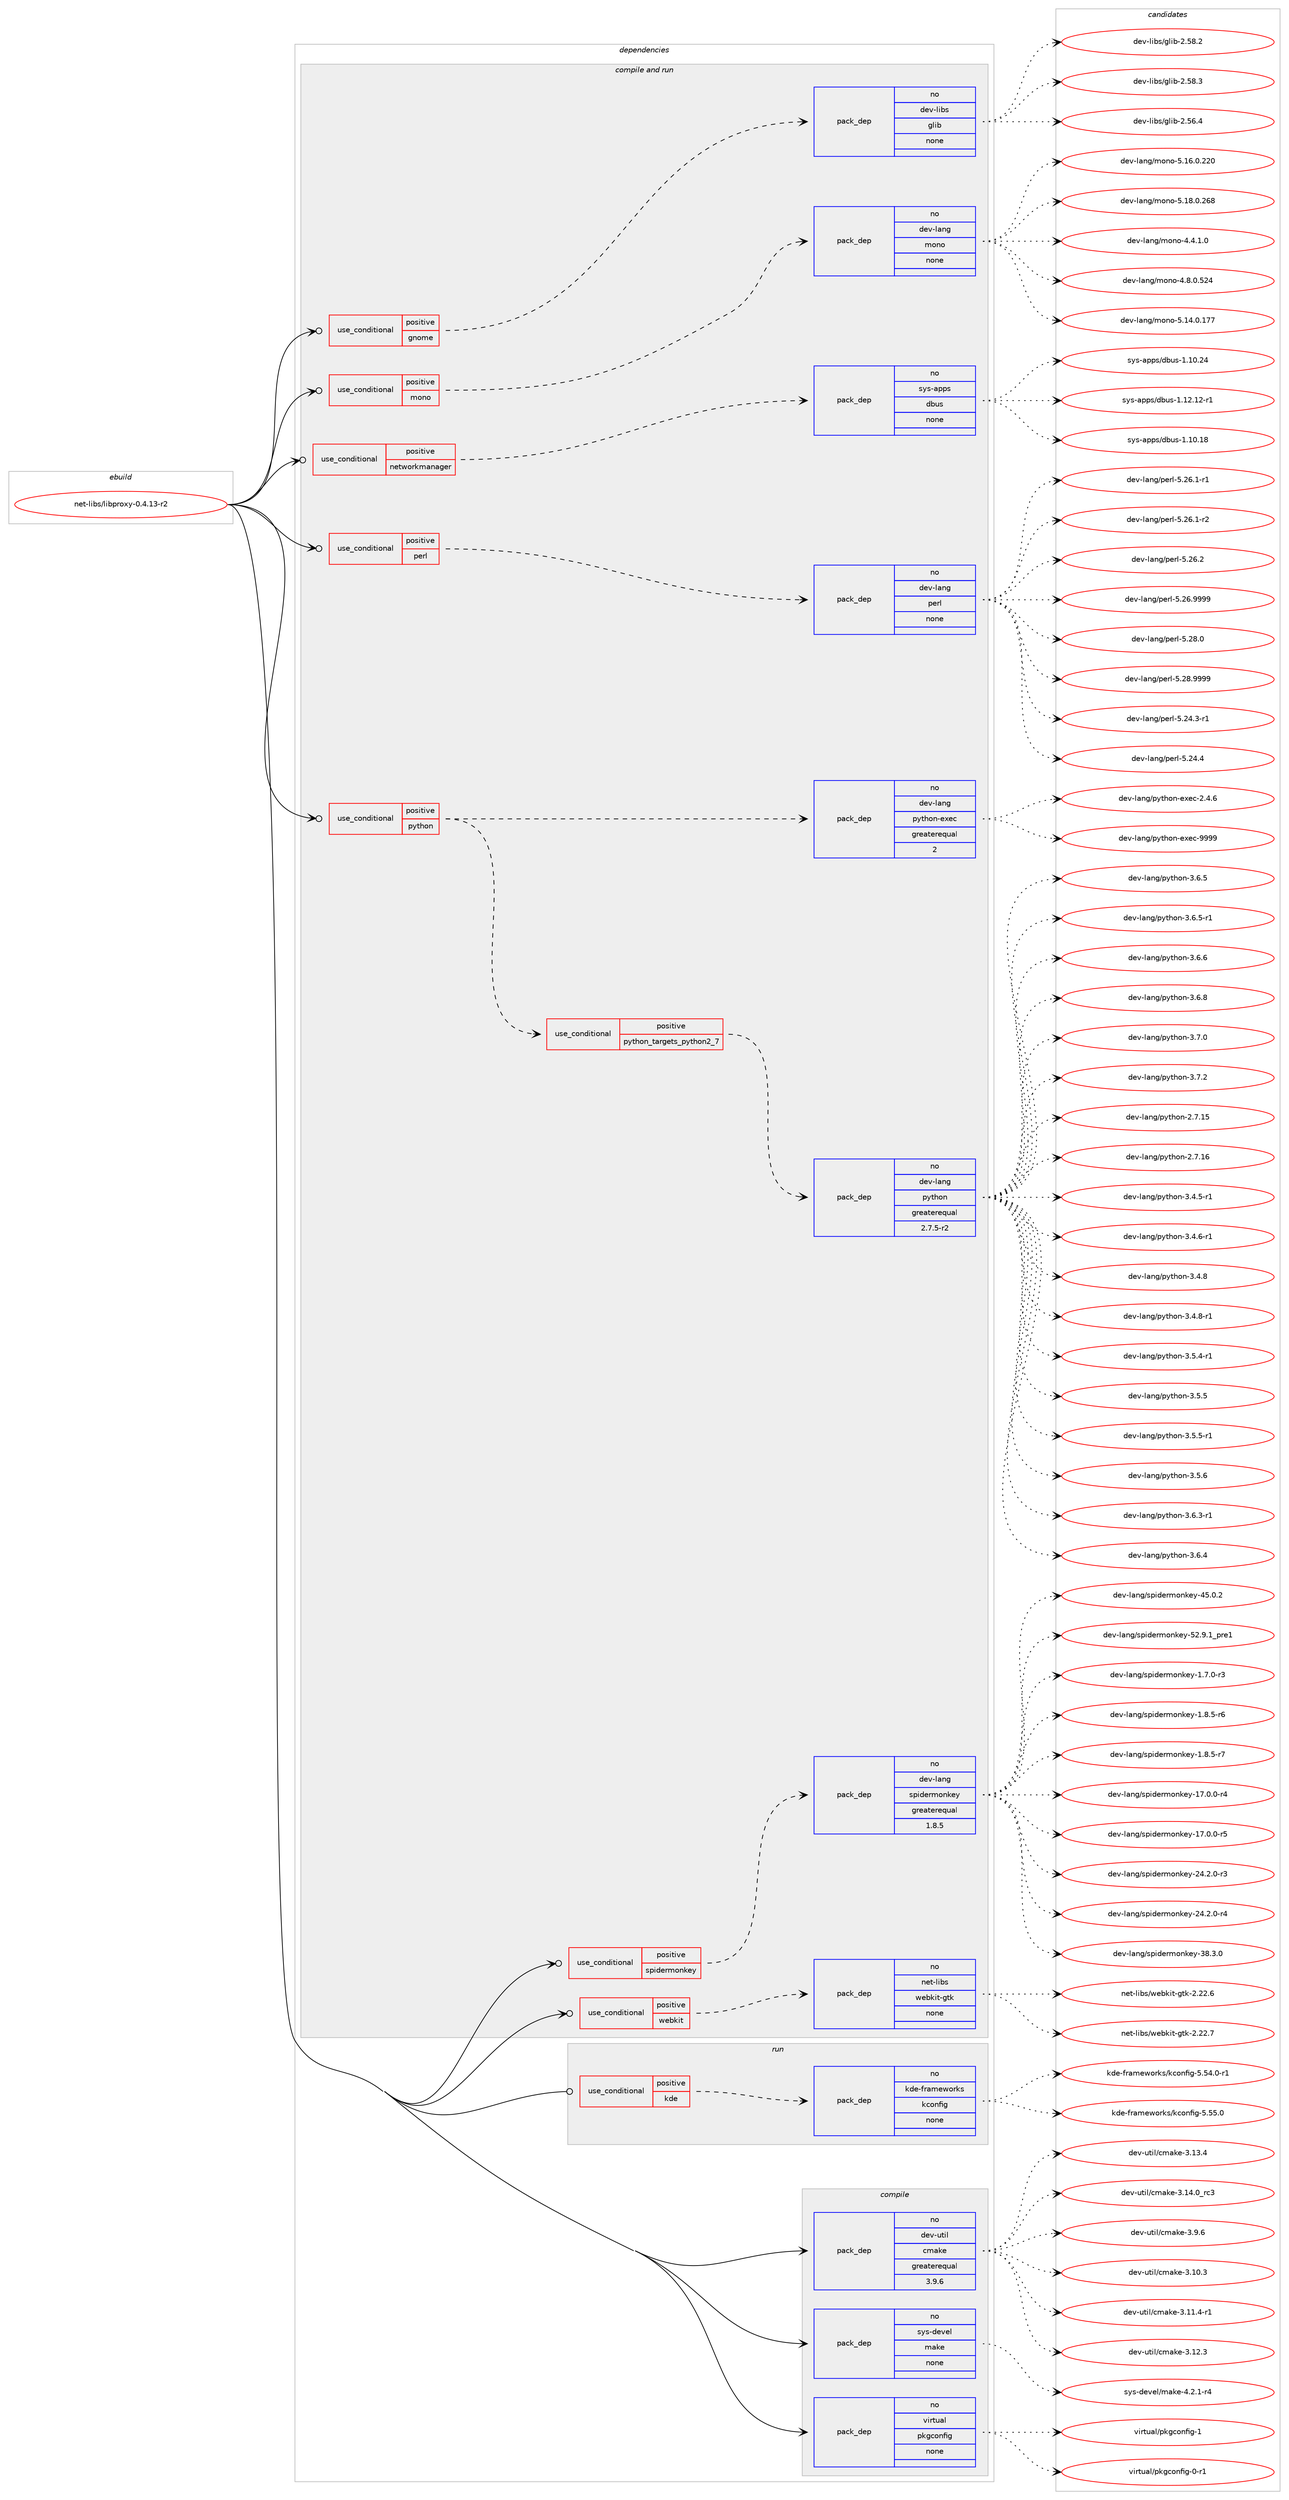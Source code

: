 digraph prolog {

# *************
# Graph options
# *************

newrank=true;
concentrate=true;
compound=true;
graph [rankdir=LR,fontname=Helvetica,fontsize=10,ranksep=1.5];#, ranksep=2.5, nodesep=0.2];
edge  [arrowhead=vee];
node  [fontname=Helvetica,fontsize=10];

# **********
# The ebuild
# **********

subgraph cluster_leftcol {
color=gray;
rank=same;
label=<<i>ebuild</i>>;
id [label="net-libs/libproxy-0.4.13-r2", color=red, width=4, href="../net-libs/libproxy-0.4.13-r2.svg"];
}

# ****************
# The dependencies
# ****************

subgraph cluster_midcol {
color=gray;
label=<<i>dependencies</i>>;
subgraph cluster_compile {
fillcolor="#eeeeee";
style=filled;
label=<<i>compile</i>>;
subgraph pack1187040 {
dependency1660277 [label=<<TABLE BORDER="0" CELLBORDER="1" CELLSPACING="0" CELLPADDING="4" WIDTH="220"><TR><TD ROWSPAN="6" CELLPADDING="30">pack_dep</TD></TR><TR><TD WIDTH="110">no</TD></TR><TR><TD>dev-util</TD></TR><TR><TD>cmake</TD></TR><TR><TD>greaterequal</TD></TR><TR><TD>3.9.6</TD></TR></TABLE>>, shape=none, color=blue];
}
id:e -> dependency1660277:w [weight=20,style="solid",arrowhead="vee"];
subgraph pack1187041 {
dependency1660278 [label=<<TABLE BORDER="0" CELLBORDER="1" CELLSPACING="0" CELLPADDING="4" WIDTH="220"><TR><TD ROWSPAN="6" CELLPADDING="30">pack_dep</TD></TR><TR><TD WIDTH="110">no</TD></TR><TR><TD>sys-devel</TD></TR><TR><TD>make</TD></TR><TR><TD>none</TD></TR><TR><TD></TD></TR></TABLE>>, shape=none, color=blue];
}
id:e -> dependency1660278:w [weight=20,style="solid",arrowhead="vee"];
subgraph pack1187042 {
dependency1660279 [label=<<TABLE BORDER="0" CELLBORDER="1" CELLSPACING="0" CELLPADDING="4" WIDTH="220"><TR><TD ROWSPAN="6" CELLPADDING="30">pack_dep</TD></TR><TR><TD WIDTH="110">no</TD></TR><TR><TD>virtual</TD></TR><TR><TD>pkgconfig</TD></TR><TR><TD>none</TD></TR><TR><TD></TD></TR></TABLE>>, shape=none, color=blue];
}
id:e -> dependency1660279:w [weight=20,style="solid",arrowhead="vee"];
}
subgraph cluster_compileandrun {
fillcolor="#eeeeee";
style=filled;
label=<<i>compile and run</i>>;
subgraph cond446287 {
dependency1660280 [label=<<TABLE BORDER="0" CELLBORDER="1" CELLSPACING="0" CELLPADDING="4"><TR><TD ROWSPAN="3" CELLPADDING="10">use_conditional</TD></TR><TR><TD>positive</TD></TR><TR><TD>gnome</TD></TR></TABLE>>, shape=none, color=red];
subgraph pack1187043 {
dependency1660281 [label=<<TABLE BORDER="0" CELLBORDER="1" CELLSPACING="0" CELLPADDING="4" WIDTH="220"><TR><TD ROWSPAN="6" CELLPADDING="30">pack_dep</TD></TR><TR><TD WIDTH="110">no</TD></TR><TR><TD>dev-libs</TD></TR><TR><TD>glib</TD></TR><TR><TD>none</TD></TR><TR><TD></TD></TR></TABLE>>, shape=none, color=blue];
}
dependency1660280:e -> dependency1660281:w [weight=20,style="dashed",arrowhead="vee"];
}
id:e -> dependency1660280:w [weight=20,style="solid",arrowhead="odotvee"];
subgraph cond446288 {
dependency1660282 [label=<<TABLE BORDER="0" CELLBORDER="1" CELLSPACING="0" CELLPADDING="4"><TR><TD ROWSPAN="3" CELLPADDING="10">use_conditional</TD></TR><TR><TD>positive</TD></TR><TR><TD>mono</TD></TR></TABLE>>, shape=none, color=red];
subgraph pack1187044 {
dependency1660283 [label=<<TABLE BORDER="0" CELLBORDER="1" CELLSPACING="0" CELLPADDING="4" WIDTH="220"><TR><TD ROWSPAN="6" CELLPADDING="30">pack_dep</TD></TR><TR><TD WIDTH="110">no</TD></TR><TR><TD>dev-lang</TD></TR><TR><TD>mono</TD></TR><TR><TD>none</TD></TR><TR><TD></TD></TR></TABLE>>, shape=none, color=blue];
}
dependency1660282:e -> dependency1660283:w [weight=20,style="dashed",arrowhead="vee"];
}
id:e -> dependency1660282:w [weight=20,style="solid",arrowhead="odotvee"];
subgraph cond446289 {
dependency1660284 [label=<<TABLE BORDER="0" CELLBORDER="1" CELLSPACING="0" CELLPADDING="4"><TR><TD ROWSPAN="3" CELLPADDING="10">use_conditional</TD></TR><TR><TD>positive</TD></TR><TR><TD>networkmanager</TD></TR></TABLE>>, shape=none, color=red];
subgraph pack1187045 {
dependency1660285 [label=<<TABLE BORDER="0" CELLBORDER="1" CELLSPACING="0" CELLPADDING="4" WIDTH="220"><TR><TD ROWSPAN="6" CELLPADDING="30">pack_dep</TD></TR><TR><TD WIDTH="110">no</TD></TR><TR><TD>sys-apps</TD></TR><TR><TD>dbus</TD></TR><TR><TD>none</TD></TR><TR><TD></TD></TR></TABLE>>, shape=none, color=blue];
}
dependency1660284:e -> dependency1660285:w [weight=20,style="dashed",arrowhead="vee"];
}
id:e -> dependency1660284:w [weight=20,style="solid",arrowhead="odotvee"];
subgraph cond446290 {
dependency1660286 [label=<<TABLE BORDER="0" CELLBORDER="1" CELLSPACING="0" CELLPADDING="4"><TR><TD ROWSPAN="3" CELLPADDING="10">use_conditional</TD></TR><TR><TD>positive</TD></TR><TR><TD>perl</TD></TR></TABLE>>, shape=none, color=red];
subgraph pack1187046 {
dependency1660287 [label=<<TABLE BORDER="0" CELLBORDER="1" CELLSPACING="0" CELLPADDING="4" WIDTH="220"><TR><TD ROWSPAN="6" CELLPADDING="30">pack_dep</TD></TR><TR><TD WIDTH="110">no</TD></TR><TR><TD>dev-lang</TD></TR><TR><TD>perl</TD></TR><TR><TD>none</TD></TR><TR><TD></TD></TR></TABLE>>, shape=none, color=blue];
}
dependency1660286:e -> dependency1660287:w [weight=20,style="dashed",arrowhead="vee"];
}
id:e -> dependency1660286:w [weight=20,style="solid",arrowhead="odotvee"];
subgraph cond446291 {
dependency1660288 [label=<<TABLE BORDER="0" CELLBORDER="1" CELLSPACING="0" CELLPADDING="4"><TR><TD ROWSPAN="3" CELLPADDING="10">use_conditional</TD></TR><TR><TD>positive</TD></TR><TR><TD>python</TD></TR></TABLE>>, shape=none, color=red];
subgraph cond446292 {
dependency1660289 [label=<<TABLE BORDER="0" CELLBORDER="1" CELLSPACING="0" CELLPADDING="4"><TR><TD ROWSPAN="3" CELLPADDING="10">use_conditional</TD></TR><TR><TD>positive</TD></TR><TR><TD>python_targets_python2_7</TD></TR></TABLE>>, shape=none, color=red];
subgraph pack1187047 {
dependency1660290 [label=<<TABLE BORDER="0" CELLBORDER="1" CELLSPACING="0" CELLPADDING="4" WIDTH="220"><TR><TD ROWSPAN="6" CELLPADDING="30">pack_dep</TD></TR><TR><TD WIDTH="110">no</TD></TR><TR><TD>dev-lang</TD></TR><TR><TD>python</TD></TR><TR><TD>greaterequal</TD></TR><TR><TD>2.7.5-r2</TD></TR></TABLE>>, shape=none, color=blue];
}
dependency1660289:e -> dependency1660290:w [weight=20,style="dashed",arrowhead="vee"];
}
dependency1660288:e -> dependency1660289:w [weight=20,style="dashed",arrowhead="vee"];
subgraph pack1187048 {
dependency1660291 [label=<<TABLE BORDER="0" CELLBORDER="1" CELLSPACING="0" CELLPADDING="4" WIDTH="220"><TR><TD ROWSPAN="6" CELLPADDING="30">pack_dep</TD></TR><TR><TD WIDTH="110">no</TD></TR><TR><TD>dev-lang</TD></TR><TR><TD>python-exec</TD></TR><TR><TD>greaterequal</TD></TR><TR><TD>2</TD></TR></TABLE>>, shape=none, color=blue];
}
dependency1660288:e -> dependency1660291:w [weight=20,style="dashed",arrowhead="vee"];
}
id:e -> dependency1660288:w [weight=20,style="solid",arrowhead="odotvee"];
subgraph cond446293 {
dependency1660292 [label=<<TABLE BORDER="0" CELLBORDER="1" CELLSPACING="0" CELLPADDING="4"><TR><TD ROWSPAN="3" CELLPADDING="10">use_conditional</TD></TR><TR><TD>positive</TD></TR><TR><TD>spidermonkey</TD></TR></TABLE>>, shape=none, color=red];
subgraph pack1187049 {
dependency1660293 [label=<<TABLE BORDER="0" CELLBORDER="1" CELLSPACING="0" CELLPADDING="4" WIDTH="220"><TR><TD ROWSPAN="6" CELLPADDING="30">pack_dep</TD></TR><TR><TD WIDTH="110">no</TD></TR><TR><TD>dev-lang</TD></TR><TR><TD>spidermonkey</TD></TR><TR><TD>greaterequal</TD></TR><TR><TD>1.8.5</TD></TR></TABLE>>, shape=none, color=blue];
}
dependency1660292:e -> dependency1660293:w [weight=20,style="dashed",arrowhead="vee"];
}
id:e -> dependency1660292:w [weight=20,style="solid",arrowhead="odotvee"];
subgraph cond446294 {
dependency1660294 [label=<<TABLE BORDER="0" CELLBORDER="1" CELLSPACING="0" CELLPADDING="4"><TR><TD ROWSPAN="3" CELLPADDING="10">use_conditional</TD></TR><TR><TD>positive</TD></TR><TR><TD>webkit</TD></TR></TABLE>>, shape=none, color=red];
subgraph pack1187050 {
dependency1660295 [label=<<TABLE BORDER="0" CELLBORDER="1" CELLSPACING="0" CELLPADDING="4" WIDTH="220"><TR><TD ROWSPAN="6" CELLPADDING="30">pack_dep</TD></TR><TR><TD WIDTH="110">no</TD></TR><TR><TD>net-libs</TD></TR><TR><TD>webkit-gtk</TD></TR><TR><TD>none</TD></TR><TR><TD></TD></TR></TABLE>>, shape=none, color=blue];
}
dependency1660294:e -> dependency1660295:w [weight=20,style="dashed",arrowhead="vee"];
}
id:e -> dependency1660294:w [weight=20,style="solid",arrowhead="odotvee"];
}
subgraph cluster_run {
fillcolor="#eeeeee";
style=filled;
label=<<i>run</i>>;
subgraph cond446295 {
dependency1660296 [label=<<TABLE BORDER="0" CELLBORDER="1" CELLSPACING="0" CELLPADDING="4"><TR><TD ROWSPAN="3" CELLPADDING="10">use_conditional</TD></TR><TR><TD>positive</TD></TR><TR><TD>kde</TD></TR></TABLE>>, shape=none, color=red];
subgraph pack1187051 {
dependency1660297 [label=<<TABLE BORDER="0" CELLBORDER="1" CELLSPACING="0" CELLPADDING="4" WIDTH="220"><TR><TD ROWSPAN="6" CELLPADDING="30">pack_dep</TD></TR><TR><TD WIDTH="110">no</TD></TR><TR><TD>kde-frameworks</TD></TR><TR><TD>kconfig</TD></TR><TR><TD>none</TD></TR><TR><TD></TD></TR></TABLE>>, shape=none, color=blue];
}
dependency1660296:e -> dependency1660297:w [weight=20,style="dashed",arrowhead="vee"];
}
id:e -> dependency1660296:w [weight=20,style="solid",arrowhead="odot"];
}
}

# **************
# The candidates
# **************

subgraph cluster_choices {
rank=same;
color=gray;
label=<<i>candidates</i>>;

subgraph choice1187040 {
color=black;
nodesep=1;
choice1001011184511711610510847991099710710145514649484651 [label="dev-util/cmake-3.10.3", color=red, width=4,href="../dev-util/cmake-3.10.3.svg"];
choice10010111845117116105108479910997107101455146494946524511449 [label="dev-util/cmake-3.11.4-r1", color=red, width=4,href="../dev-util/cmake-3.11.4-r1.svg"];
choice1001011184511711610510847991099710710145514649504651 [label="dev-util/cmake-3.12.3", color=red, width=4,href="../dev-util/cmake-3.12.3.svg"];
choice1001011184511711610510847991099710710145514649514652 [label="dev-util/cmake-3.13.4", color=red, width=4,href="../dev-util/cmake-3.13.4.svg"];
choice1001011184511711610510847991099710710145514649524648951149951 [label="dev-util/cmake-3.14.0_rc3", color=red, width=4,href="../dev-util/cmake-3.14.0_rc3.svg"];
choice10010111845117116105108479910997107101455146574654 [label="dev-util/cmake-3.9.6", color=red, width=4,href="../dev-util/cmake-3.9.6.svg"];
dependency1660277:e -> choice1001011184511711610510847991099710710145514649484651:w [style=dotted,weight="100"];
dependency1660277:e -> choice10010111845117116105108479910997107101455146494946524511449:w [style=dotted,weight="100"];
dependency1660277:e -> choice1001011184511711610510847991099710710145514649504651:w [style=dotted,weight="100"];
dependency1660277:e -> choice1001011184511711610510847991099710710145514649514652:w [style=dotted,weight="100"];
dependency1660277:e -> choice1001011184511711610510847991099710710145514649524648951149951:w [style=dotted,weight="100"];
dependency1660277:e -> choice10010111845117116105108479910997107101455146574654:w [style=dotted,weight="100"];
}
subgraph choice1187041 {
color=black;
nodesep=1;
choice1151211154510010111810110847109971071014552465046494511452 [label="sys-devel/make-4.2.1-r4", color=red, width=4,href="../sys-devel/make-4.2.1-r4.svg"];
dependency1660278:e -> choice1151211154510010111810110847109971071014552465046494511452:w [style=dotted,weight="100"];
}
subgraph choice1187042 {
color=black;
nodesep=1;
choice11810511411611797108471121071039911111010210510345484511449 [label="virtual/pkgconfig-0-r1", color=red, width=4,href="../virtual/pkgconfig-0-r1.svg"];
choice1181051141161179710847112107103991111101021051034549 [label="virtual/pkgconfig-1", color=red, width=4,href="../virtual/pkgconfig-1.svg"];
dependency1660279:e -> choice11810511411611797108471121071039911111010210510345484511449:w [style=dotted,weight="100"];
dependency1660279:e -> choice1181051141161179710847112107103991111101021051034549:w [style=dotted,weight="100"];
}
subgraph choice1187043 {
color=black;
nodesep=1;
choice1001011184510810598115471031081059845504653544652 [label="dev-libs/glib-2.56.4", color=red, width=4,href="../dev-libs/glib-2.56.4.svg"];
choice1001011184510810598115471031081059845504653564650 [label="dev-libs/glib-2.58.2", color=red, width=4,href="../dev-libs/glib-2.58.2.svg"];
choice1001011184510810598115471031081059845504653564651 [label="dev-libs/glib-2.58.3", color=red, width=4,href="../dev-libs/glib-2.58.3.svg"];
dependency1660281:e -> choice1001011184510810598115471031081059845504653544652:w [style=dotted,weight="100"];
dependency1660281:e -> choice1001011184510810598115471031081059845504653564650:w [style=dotted,weight="100"];
dependency1660281:e -> choice1001011184510810598115471031081059845504653564651:w [style=dotted,weight="100"];
}
subgraph choice1187044 {
color=black;
nodesep=1;
choice1001011184510897110103471091111101114552465246494648 [label="dev-lang/mono-4.4.1.0", color=red, width=4,href="../dev-lang/mono-4.4.1.0.svg"];
choice10010111845108971101034710911111011145524656464846535052 [label="dev-lang/mono-4.8.0.524", color=red, width=4,href="../dev-lang/mono-4.8.0.524.svg"];
choice1001011184510897110103471091111101114553464952464846495555 [label="dev-lang/mono-5.14.0.177", color=red, width=4,href="../dev-lang/mono-5.14.0.177.svg"];
choice1001011184510897110103471091111101114553464954464846505048 [label="dev-lang/mono-5.16.0.220", color=red, width=4,href="../dev-lang/mono-5.16.0.220.svg"];
choice1001011184510897110103471091111101114553464956464846505456 [label="dev-lang/mono-5.18.0.268", color=red, width=4,href="../dev-lang/mono-5.18.0.268.svg"];
dependency1660283:e -> choice1001011184510897110103471091111101114552465246494648:w [style=dotted,weight="100"];
dependency1660283:e -> choice10010111845108971101034710911111011145524656464846535052:w [style=dotted,weight="100"];
dependency1660283:e -> choice1001011184510897110103471091111101114553464952464846495555:w [style=dotted,weight="100"];
dependency1660283:e -> choice1001011184510897110103471091111101114553464954464846505048:w [style=dotted,weight="100"];
dependency1660283:e -> choice1001011184510897110103471091111101114553464956464846505456:w [style=dotted,weight="100"];
}
subgraph choice1187045 {
color=black;
nodesep=1;
choice115121115459711211211547100981171154549464948464956 [label="sys-apps/dbus-1.10.18", color=red, width=4,href="../sys-apps/dbus-1.10.18.svg"];
choice115121115459711211211547100981171154549464948465052 [label="sys-apps/dbus-1.10.24", color=red, width=4,href="../sys-apps/dbus-1.10.24.svg"];
choice1151211154597112112115471009811711545494649504649504511449 [label="sys-apps/dbus-1.12.12-r1", color=red, width=4,href="../sys-apps/dbus-1.12.12-r1.svg"];
dependency1660285:e -> choice115121115459711211211547100981171154549464948464956:w [style=dotted,weight="100"];
dependency1660285:e -> choice115121115459711211211547100981171154549464948465052:w [style=dotted,weight="100"];
dependency1660285:e -> choice1151211154597112112115471009811711545494649504649504511449:w [style=dotted,weight="100"];
}
subgraph choice1187046 {
color=black;
nodesep=1;
choice100101118451089711010347112101114108455346505246514511449 [label="dev-lang/perl-5.24.3-r1", color=red, width=4,href="../dev-lang/perl-5.24.3-r1.svg"];
choice10010111845108971101034711210111410845534650524652 [label="dev-lang/perl-5.24.4", color=red, width=4,href="../dev-lang/perl-5.24.4.svg"];
choice100101118451089711010347112101114108455346505446494511449 [label="dev-lang/perl-5.26.1-r1", color=red, width=4,href="../dev-lang/perl-5.26.1-r1.svg"];
choice100101118451089711010347112101114108455346505446494511450 [label="dev-lang/perl-5.26.1-r2", color=red, width=4,href="../dev-lang/perl-5.26.1-r2.svg"];
choice10010111845108971101034711210111410845534650544650 [label="dev-lang/perl-5.26.2", color=red, width=4,href="../dev-lang/perl-5.26.2.svg"];
choice10010111845108971101034711210111410845534650544657575757 [label="dev-lang/perl-5.26.9999", color=red, width=4,href="../dev-lang/perl-5.26.9999.svg"];
choice10010111845108971101034711210111410845534650564648 [label="dev-lang/perl-5.28.0", color=red, width=4,href="../dev-lang/perl-5.28.0.svg"];
choice10010111845108971101034711210111410845534650564657575757 [label="dev-lang/perl-5.28.9999", color=red, width=4,href="../dev-lang/perl-5.28.9999.svg"];
dependency1660287:e -> choice100101118451089711010347112101114108455346505246514511449:w [style=dotted,weight="100"];
dependency1660287:e -> choice10010111845108971101034711210111410845534650524652:w [style=dotted,weight="100"];
dependency1660287:e -> choice100101118451089711010347112101114108455346505446494511449:w [style=dotted,weight="100"];
dependency1660287:e -> choice100101118451089711010347112101114108455346505446494511450:w [style=dotted,weight="100"];
dependency1660287:e -> choice10010111845108971101034711210111410845534650544650:w [style=dotted,weight="100"];
dependency1660287:e -> choice10010111845108971101034711210111410845534650544657575757:w [style=dotted,weight="100"];
dependency1660287:e -> choice10010111845108971101034711210111410845534650564648:w [style=dotted,weight="100"];
dependency1660287:e -> choice10010111845108971101034711210111410845534650564657575757:w [style=dotted,weight="100"];
}
subgraph choice1187047 {
color=black;
nodesep=1;
choice10010111845108971101034711212111610411111045504655464953 [label="dev-lang/python-2.7.15", color=red, width=4,href="../dev-lang/python-2.7.15.svg"];
choice10010111845108971101034711212111610411111045504655464954 [label="dev-lang/python-2.7.16", color=red, width=4,href="../dev-lang/python-2.7.16.svg"];
choice1001011184510897110103471121211161041111104551465246534511449 [label="dev-lang/python-3.4.5-r1", color=red, width=4,href="../dev-lang/python-3.4.5-r1.svg"];
choice1001011184510897110103471121211161041111104551465246544511449 [label="dev-lang/python-3.4.6-r1", color=red, width=4,href="../dev-lang/python-3.4.6-r1.svg"];
choice100101118451089711010347112121116104111110455146524656 [label="dev-lang/python-3.4.8", color=red, width=4,href="../dev-lang/python-3.4.8.svg"];
choice1001011184510897110103471121211161041111104551465246564511449 [label="dev-lang/python-3.4.8-r1", color=red, width=4,href="../dev-lang/python-3.4.8-r1.svg"];
choice1001011184510897110103471121211161041111104551465346524511449 [label="dev-lang/python-3.5.4-r1", color=red, width=4,href="../dev-lang/python-3.5.4-r1.svg"];
choice100101118451089711010347112121116104111110455146534653 [label="dev-lang/python-3.5.5", color=red, width=4,href="../dev-lang/python-3.5.5.svg"];
choice1001011184510897110103471121211161041111104551465346534511449 [label="dev-lang/python-3.5.5-r1", color=red, width=4,href="../dev-lang/python-3.5.5-r1.svg"];
choice100101118451089711010347112121116104111110455146534654 [label="dev-lang/python-3.5.6", color=red, width=4,href="../dev-lang/python-3.5.6.svg"];
choice1001011184510897110103471121211161041111104551465446514511449 [label="dev-lang/python-3.6.3-r1", color=red, width=4,href="../dev-lang/python-3.6.3-r1.svg"];
choice100101118451089711010347112121116104111110455146544652 [label="dev-lang/python-3.6.4", color=red, width=4,href="../dev-lang/python-3.6.4.svg"];
choice100101118451089711010347112121116104111110455146544653 [label="dev-lang/python-3.6.5", color=red, width=4,href="../dev-lang/python-3.6.5.svg"];
choice1001011184510897110103471121211161041111104551465446534511449 [label="dev-lang/python-3.6.5-r1", color=red, width=4,href="../dev-lang/python-3.6.5-r1.svg"];
choice100101118451089711010347112121116104111110455146544654 [label="dev-lang/python-3.6.6", color=red, width=4,href="../dev-lang/python-3.6.6.svg"];
choice100101118451089711010347112121116104111110455146544656 [label="dev-lang/python-3.6.8", color=red, width=4,href="../dev-lang/python-3.6.8.svg"];
choice100101118451089711010347112121116104111110455146554648 [label="dev-lang/python-3.7.0", color=red, width=4,href="../dev-lang/python-3.7.0.svg"];
choice100101118451089711010347112121116104111110455146554650 [label="dev-lang/python-3.7.2", color=red, width=4,href="../dev-lang/python-3.7.2.svg"];
dependency1660290:e -> choice10010111845108971101034711212111610411111045504655464953:w [style=dotted,weight="100"];
dependency1660290:e -> choice10010111845108971101034711212111610411111045504655464954:w [style=dotted,weight="100"];
dependency1660290:e -> choice1001011184510897110103471121211161041111104551465246534511449:w [style=dotted,weight="100"];
dependency1660290:e -> choice1001011184510897110103471121211161041111104551465246544511449:w [style=dotted,weight="100"];
dependency1660290:e -> choice100101118451089711010347112121116104111110455146524656:w [style=dotted,weight="100"];
dependency1660290:e -> choice1001011184510897110103471121211161041111104551465246564511449:w [style=dotted,weight="100"];
dependency1660290:e -> choice1001011184510897110103471121211161041111104551465346524511449:w [style=dotted,weight="100"];
dependency1660290:e -> choice100101118451089711010347112121116104111110455146534653:w [style=dotted,weight="100"];
dependency1660290:e -> choice1001011184510897110103471121211161041111104551465346534511449:w [style=dotted,weight="100"];
dependency1660290:e -> choice100101118451089711010347112121116104111110455146534654:w [style=dotted,weight="100"];
dependency1660290:e -> choice1001011184510897110103471121211161041111104551465446514511449:w [style=dotted,weight="100"];
dependency1660290:e -> choice100101118451089711010347112121116104111110455146544652:w [style=dotted,weight="100"];
dependency1660290:e -> choice100101118451089711010347112121116104111110455146544653:w [style=dotted,weight="100"];
dependency1660290:e -> choice1001011184510897110103471121211161041111104551465446534511449:w [style=dotted,weight="100"];
dependency1660290:e -> choice100101118451089711010347112121116104111110455146544654:w [style=dotted,weight="100"];
dependency1660290:e -> choice100101118451089711010347112121116104111110455146544656:w [style=dotted,weight="100"];
dependency1660290:e -> choice100101118451089711010347112121116104111110455146554648:w [style=dotted,weight="100"];
dependency1660290:e -> choice100101118451089711010347112121116104111110455146554650:w [style=dotted,weight="100"];
}
subgraph choice1187048 {
color=black;
nodesep=1;
choice1001011184510897110103471121211161041111104510112010199455046524654 [label="dev-lang/python-exec-2.4.6", color=red, width=4,href="../dev-lang/python-exec-2.4.6.svg"];
choice10010111845108971101034711212111610411111045101120101994557575757 [label="dev-lang/python-exec-9999", color=red, width=4,href="../dev-lang/python-exec-9999.svg"];
dependency1660291:e -> choice1001011184510897110103471121211161041111104510112010199455046524654:w [style=dotted,weight="100"];
dependency1660291:e -> choice10010111845108971101034711212111610411111045101120101994557575757:w [style=dotted,weight="100"];
}
subgraph choice1187049 {
color=black;
nodesep=1;
choice1001011184510897110103471151121051001011141091111101071011214549465546484511451 [label="dev-lang/spidermonkey-1.7.0-r3", color=red, width=4,href="../dev-lang/spidermonkey-1.7.0-r3.svg"];
choice1001011184510897110103471151121051001011141091111101071011214549465646534511454 [label="dev-lang/spidermonkey-1.8.5-r6", color=red, width=4,href="../dev-lang/spidermonkey-1.8.5-r6.svg"];
choice1001011184510897110103471151121051001011141091111101071011214549465646534511455 [label="dev-lang/spidermonkey-1.8.5-r7", color=red, width=4,href="../dev-lang/spidermonkey-1.8.5-r7.svg"];
choice100101118451089711010347115112105100101114109111110107101121454955464846484511452 [label="dev-lang/spidermonkey-17.0.0-r4", color=red, width=4,href="../dev-lang/spidermonkey-17.0.0-r4.svg"];
choice100101118451089711010347115112105100101114109111110107101121454955464846484511453 [label="dev-lang/spidermonkey-17.0.0-r5", color=red, width=4,href="../dev-lang/spidermonkey-17.0.0-r5.svg"];
choice100101118451089711010347115112105100101114109111110107101121455052465046484511451 [label="dev-lang/spidermonkey-24.2.0-r3", color=red, width=4,href="../dev-lang/spidermonkey-24.2.0-r3.svg"];
choice100101118451089711010347115112105100101114109111110107101121455052465046484511452 [label="dev-lang/spidermonkey-24.2.0-r4", color=red, width=4,href="../dev-lang/spidermonkey-24.2.0-r4.svg"];
choice10010111845108971101034711511210510010111410911111010710112145515646514648 [label="dev-lang/spidermonkey-38.3.0", color=red, width=4,href="../dev-lang/spidermonkey-38.3.0.svg"];
choice10010111845108971101034711511210510010111410911111010710112145525346484650 [label="dev-lang/spidermonkey-45.0.2", color=red, width=4,href="../dev-lang/spidermonkey-45.0.2.svg"];
choice100101118451089711010347115112105100101114109111110107101121455350465746499511211410149 [label="dev-lang/spidermonkey-52.9.1_pre1", color=red, width=4,href="../dev-lang/spidermonkey-52.9.1_pre1.svg"];
dependency1660293:e -> choice1001011184510897110103471151121051001011141091111101071011214549465546484511451:w [style=dotted,weight="100"];
dependency1660293:e -> choice1001011184510897110103471151121051001011141091111101071011214549465646534511454:w [style=dotted,weight="100"];
dependency1660293:e -> choice1001011184510897110103471151121051001011141091111101071011214549465646534511455:w [style=dotted,weight="100"];
dependency1660293:e -> choice100101118451089711010347115112105100101114109111110107101121454955464846484511452:w [style=dotted,weight="100"];
dependency1660293:e -> choice100101118451089711010347115112105100101114109111110107101121454955464846484511453:w [style=dotted,weight="100"];
dependency1660293:e -> choice100101118451089711010347115112105100101114109111110107101121455052465046484511451:w [style=dotted,weight="100"];
dependency1660293:e -> choice100101118451089711010347115112105100101114109111110107101121455052465046484511452:w [style=dotted,weight="100"];
dependency1660293:e -> choice10010111845108971101034711511210510010111410911111010710112145515646514648:w [style=dotted,weight="100"];
dependency1660293:e -> choice10010111845108971101034711511210510010111410911111010710112145525346484650:w [style=dotted,weight="100"];
dependency1660293:e -> choice100101118451089711010347115112105100101114109111110107101121455350465746499511211410149:w [style=dotted,weight="100"];
}
subgraph choice1187050 {
color=black;
nodesep=1;
choice110101116451081059811547119101981071051164510311610745504650504654 [label="net-libs/webkit-gtk-2.22.6", color=red, width=4,href="../net-libs/webkit-gtk-2.22.6.svg"];
choice110101116451081059811547119101981071051164510311610745504650504655 [label="net-libs/webkit-gtk-2.22.7", color=red, width=4,href="../net-libs/webkit-gtk-2.22.7.svg"];
dependency1660295:e -> choice110101116451081059811547119101981071051164510311610745504650504654:w [style=dotted,weight="100"];
dependency1660295:e -> choice110101116451081059811547119101981071051164510311610745504650504655:w [style=dotted,weight="100"];
}
subgraph choice1187051 {
color=black;
nodesep=1;
choice10710010145102114971091011191111141071154710799111110102105103455346535246484511449 [label="kde-frameworks/kconfig-5.54.0-r1", color=red, width=4,href="../kde-frameworks/kconfig-5.54.0-r1.svg"];
choice1071001014510211497109101119111114107115471079911111010210510345534653534648 [label="kde-frameworks/kconfig-5.55.0", color=red, width=4,href="../kde-frameworks/kconfig-5.55.0.svg"];
dependency1660297:e -> choice10710010145102114971091011191111141071154710799111110102105103455346535246484511449:w [style=dotted,weight="100"];
dependency1660297:e -> choice1071001014510211497109101119111114107115471079911111010210510345534653534648:w [style=dotted,weight="100"];
}
}

}
